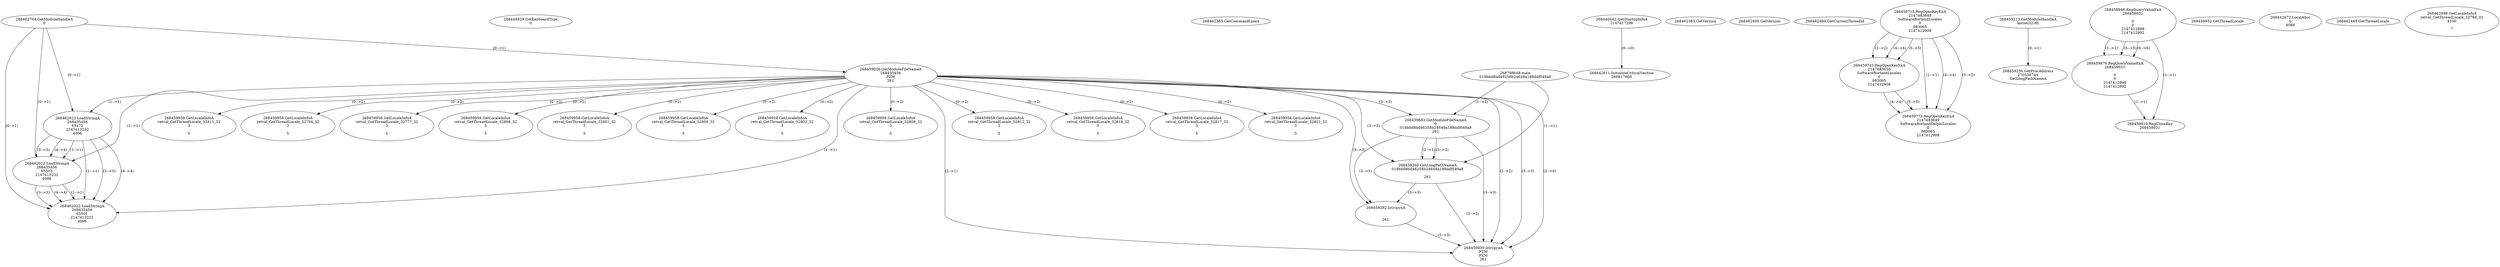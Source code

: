 // Global SCDG with merge call
digraph {
	0 [label="268798648.main
019bbd8bd46258b24648a188ddf049a8"]
	1 [label="268462704.GetModuleHandleA
0"]
	2 [label="268448929.GetKeyboardType
0"]
	3 [label="268462363.GetCommandLineA
"]
	4 [label="268440442.GetStartupInfoA
2147417296"]
	5 [label="268462383.GetVersion
"]
	6 [label="268462400.GetVersion
"]
	7 [label="268462460.GetCurrentThreadId
"]
	8 [label="268459026.GetModuleFileNameA
268435456
PZM
261"]
	1 -> 8 [label="(0-->1)"]
	9 [label="268459683.GetModuleFileNameA
0
019bbd8bd46258b24648a188ddf049a8
261"]
	0 -> 9 [label="(1-->2)"]
	8 -> 9 [label="(3-->3)"]
	10 [label="268459713.RegOpenKeyExA
2147483649
Software\Borland\Locales
0
983065
2147412908"]
	11 [label="268459743.RegOpenKeyExA
2147483650
Software\Borland\Locales
0
983065
2147412908"]
	10 -> 11 [label="(2-->2)"]
	10 -> 11 [label="(4-->4)"]
	10 -> 11 [label="(5-->5)"]
	12 [label="268459213.GetModuleHandleA
kernel32.dll"]
	13 [label="268459230.GetProcAddress
270536744
GetLongPathNameA"]
	12 -> 13 [label="(0-->1)"]
	14 [label="268459260.GetLongPathNameA
019bbd8bd46258b24648a188ddf049a8

261"]
	0 -> 14 [label="(1-->1)"]
	9 -> 14 [label="(2-->1)"]
	8 -> 14 [label="(3-->3)"]
	9 -> 14 [label="(3-->3)"]
	15 [label="268459282.lstrcpynA


261"]
	8 -> 15 [label="(3-->3)"]
	9 -> 15 [label="(3-->3)"]
	14 -> 15 [label="(3-->3)"]
	16 [label="268459846.RegQueryValueExA
268459031

0
0
2147412898
2147412892"]
	17 [label="268459876.RegQueryValueExA
268459031

0
0
2147412898
2147412892"]
	16 -> 17 [label="(1-->1)"]
	16 -> 17 [label="(5-->5)"]
	16 -> 17 [label="(6-->6)"]
	18 [label="268459910.RegCloseKey
268459031"]
	16 -> 18 [label="(1-->1)"]
	17 -> 18 [label="(1-->1)"]
	19 [label="268459939.lstrcpynA
PZM
PZM
261"]
	8 -> 19 [label="(2-->1)"]
	8 -> 19 [label="(2-->2)"]
	8 -> 19 [label="(3-->3)"]
	9 -> 19 [label="(3-->3)"]
	14 -> 19 [label="(3-->3)"]
	15 -> 19 [label="(3-->3)"]
	8 -> 19 [label="(2-->0)"]
	20 [label="268459952.GetThreadLocale
"]
	21 [label="268459958.GetLocaleInfoA
retval_GetThreadLocale_32811_32
3

5"]
	8 -> 21 [label="(0-->2)"]
	22 [label="268462022.LoadStringA
268435456
65472
2147413232
4096"]
	1 -> 22 [label="(0-->1)"]
	8 -> 22 [label="(1-->1)"]
	23 [label="268462022.LoadStringA
268435456
65503
2147413232
4096"]
	1 -> 23 [label="(0-->1)"]
	8 -> 23 [label="(1-->1)"]
	22 -> 23 [label="(1-->1)"]
	22 -> 23 [label="(3-->3)"]
	22 -> 23 [label="(4-->4)"]
	24 [label="268462022.LoadStringA
268435456
65501
2147413232
4096"]
	1 -> 24 [label="(0-->1)"]
	8 -> 24 [label="(1-->1)"]
	22 -> 24 [label="(1-->1)"]
	23 -> 24 [label="(1-->1)"]
	22 -> 24 [label="(3-->3)"]
	23 -> 24 [label="(3-->3)"]
	22 -> 24 [label="(4-->4)"]
	23 -> 24 [label="(4-->4)"]
	25 [label="268459958.GetLocaleInfoA
retval_GetThreadLocale_32794_32
3

5"]
	8 -> 25 [label="(0-->2)"]
	26 [label="268442611.InitializeCriticalSection
268817868"]
	4 -> 26 [label="(0-->0)"]
	27 [label="268442672.LocalAlloc
0
4088"]
	28 [label="268459773.RegOpenKeyExA
2147483649
Software\Borland\Delphi\Locales
0
983065
2147412908"]
	10 -> 28 [label="(1-->1)"]
	10 -> 28 [label="(4-->4)"]
	11 -> 28 [label="(4-->4)"]
	10 -> 28 [label="(5-->5)"]
	11 -> 28 [label="(5-->5)"]
	29 [label="268459958.GetLocaleInfoA
retval_GetThreadLocale_32777_32
3

5"]
	8 -> 29 [label="(0-->2)"]
	30 [label="268462445.GetThreadLocale
"]
	31 [label="268462098.GetLocaleInfoA
retval_GetThreadLocale_32768_32
4100

7"]
	32 [label="268459958.GetLocaleInfoA
retval_GetThreadLocale_32898_32
3

5"]
	8 -> 32 [label="(0-->2)"]
	33 [label="268459958.GetLocaleInfoA
retval_GetThreadLocale_32801_32
3

5"]
	8 -> 33 [label="(0-->2)"]
	34 [label="268459958.GetLocaleInfoA
retval_GetThreadLocale_32800_32
3

5"]
	8 -> 34 [label="(0-->2)"]
	35 [label="268459958.GetLocaleInfoA
retval_GetThreadLocale_32802_32
3

5"]
	8 -> 35 [label="(0-->2)"]
	36 [label="268459958.GetLocaleInfoA
retval_GetThreadLocale_32808_32
3

5"]
	8 -> 36 [label="(0-->2)"]
	37 [label="268459958.GetLocaleInfoA
retval_GetThreadLocale_32812_32
3

5"]
	8 -> 37 [label="(0-->2)"]
	38 [label="268459958.GetLocaleInfoA
retval_GetThreadLocale_32818_32
3

5"]
	8 -> 38 [label="(0-->2)"]
	39 [label="268459958.GetLocaleInfoA
retval_GetThreadLocale_32817_32
3

5"]
	8 -> 39 [label="(0-->2)"]
	40 [label="268459958.GetLocaleInfoA
retval_GetThreadLocale_32821_32
3

5"]
	8 -> 40 [label="(0-->2)"]
}
